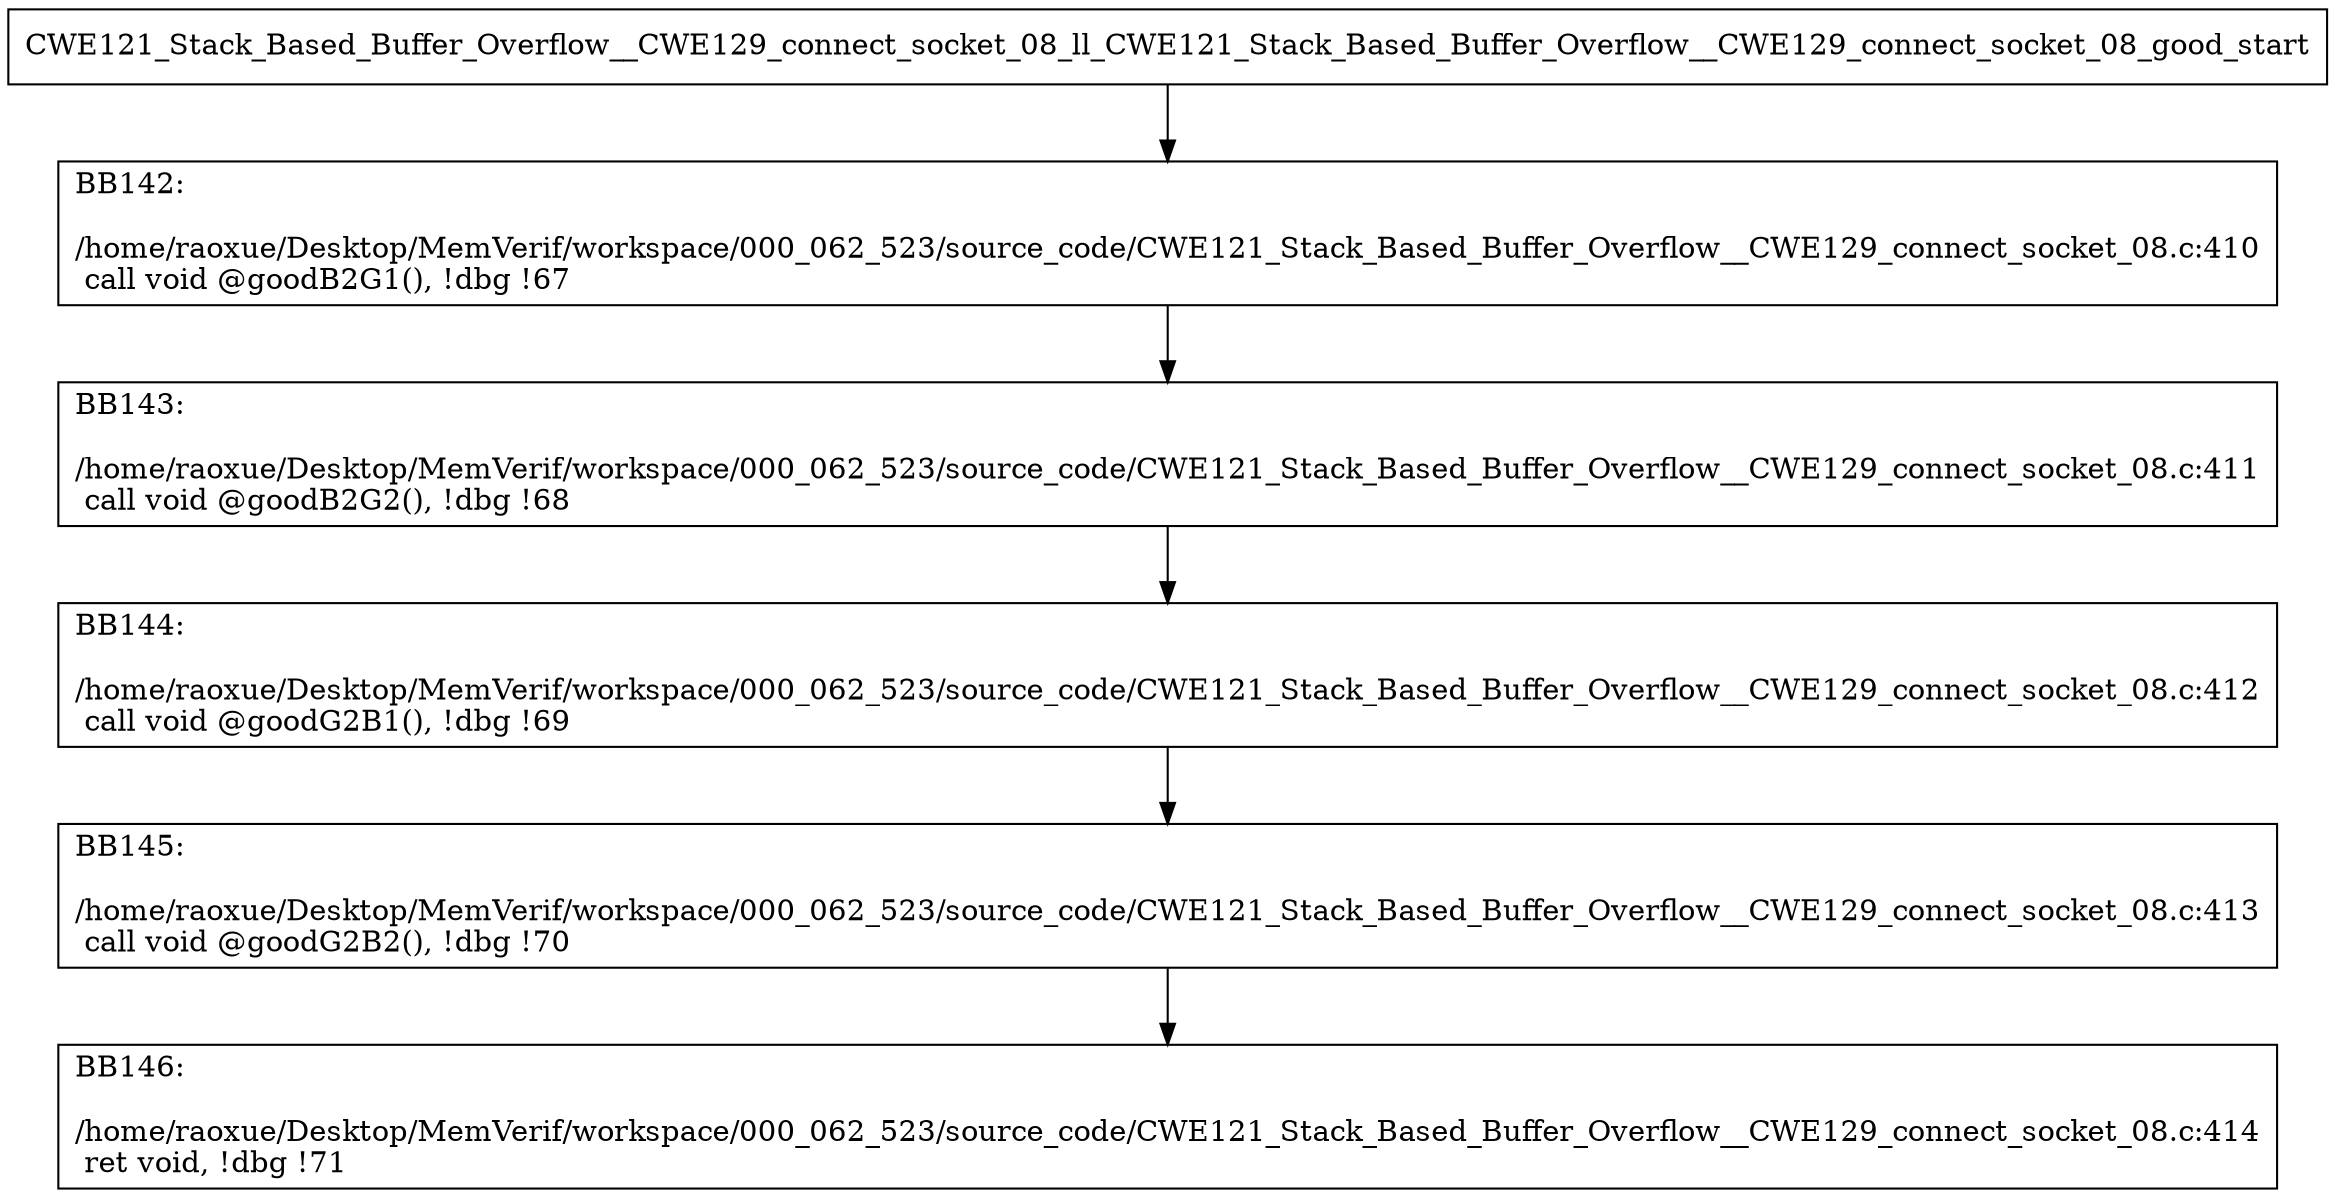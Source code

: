 digraph "CFG for'CWE121_Stack_Based_Buffer_Overflow__CWE129_connect_socket_08_ll_CWE121_Stack_Based_Buffer_Overflow__CWE129_connect_socket_08_good' function" {
	BBCWE121_Stack_Based_Buffer_Overflow__CWE129_connect_socket_08_ll_CWE121_Stack_Based_Buffer_Overflow__CWE129_connect_socket_08_good_start[shape=record,label="{CWE121_Stack_Based_Buffer_Overflow__CWE129_connect_socket_08_ll_CWE121_Stack_Based_Buffer_Overflow__CWE129_connect_socket_08_good_start}"];
	BBCWE121_Stack_Based_Buffer_Overflow__CWE129_connect_socket_08_ll_CWE121_Stack_Based_Buffer_Overflow__CWE129_connect_socket_08_good_start-> CWE121_Stack_Based_Buffer_Overflow__CWE129_connect_socket_08_ll_CWE121_Stack_Based_Buffer_Overflow__CWE129_connect_socket_08_goodBB142;
	CWE121_Stack_Based_Buffer_Overflow__CWE129_connect_socket_08_ll_CWE121_Stack_Based_Buffer_Overflow__CWE129_connect_socket_08_goodBB142 [shape=record, label="{BB142:\l\l/home/raoxue/Desktop/MemVerif/workspace/000_062_523/source_code/CWE121_Stack_Based_Buffer_Overflow__CWE129_connect_socket_08.c:410\l
  call void @goodB2G1(), !dbg !67\l
}"];
	CWE121_Stack_Based_Buffer_Overflow__CWE129_connect_socket_08_ll_CWE121_Stack_Based_Buffer_Overflow__CWE129_connect_socket_08_goodBB142-> CWE121_Stack_Based_Buffer_Overflow__CWE129_connect_socket_08_ll_CWE121_Stack_Based_Buffer_Overflow__CWE129_connect_socket_08_goodBB143;
	CWE121_Stack_Based_Buffer_Overflow__CWE129_connect_socket_08_ll_CWE121_Stack_Based_Buffer_Overflow__CWE129_connect_socket_08_goodBB143 [shape=record, label="{BB143:\l\l/home/raoxue/Desktop/MemVerif/workspace/000_062_523/source_code/CWE121_Stack_Based_Buffer_Overflow__CWE129_connect_socket_08.c:411\l
  call void @goodB2G2(), !dbg !68\l
}"];
	CWE121_Stack_Based_Buffer_Overflow__CWE129_connect_socket_08_ll_CWE121_Stack_Based_Buffer_Overflow__CWE129_connect_socket_08_goodBB143-> CWE121_Stack_Based_Buffer_Overflow__CWE129_connect_socket_08_ll_CWE121_Stack_Based_Buffer_Overflow__CWE129_connect_socket_08_goodBB144;
	CWE121_Stack_Based_Buffer_Overflow__CWE129_connect_socket_08_ll_CWE121_Stack_Based_Buffer_Overflow__CWE129_connect_socket_08_goodBB144 [shape=record, label="{BB144:\l\l/home/raoxue/Desktop/MemVerif/workspace/000_062_523/source_code/CWE121_Stack_Based_Buffer_Overflow__CWE129_connect_socket_08.c:412\l
  call void @goodG2B1(), !dbg !69\l
}"];
	CWE121_Stack_Based_Buffer_Overflow__CWE129_connect_socket_08_ll_CWE121_Stack_Based_Buffer_Overflow__CWE129_connect_socket_08_goodBB144-> CWE121_Stack_Based_Buffer_Overflow__CWE129_connect_socket_08_ll_CWE121_Stack_Based_Buffer_Overflow__CWE129_connect_socket_08_goodBB145;
	CWE121_Stack_Based_Buffer_Overflow__CWE129_connect_socket_08_ll_CWE121_Stack_Based_Buffer_Overflow__CWE129_connect_socket_08_goodBB145 [shape=record, label="{BB145:\l\l/home/raoxue/Desktop/MemVerif/workspace/000_062_523/source_code/CWE121_Stack_Based_Buffer_Overflow__CWE129_connect_socket_08.c:413\l
  call void @goodG2B2(), !dbg !70\l
}"];
	CWE121_Stack_Based_Buffer_Overflow__CWE129_connect_socket_08_ll_CWE121_Stack_Based_Buffer_Overflow__CWE129_connect_socket_08_goodBB145-> CWE121_Stack_Based_Buffer_Overflow__CWE129_connect_socket_08_ll_CWE121_Stack_Based_Buffer_Overflow__CWE129_connect_socket_08_goodBB146;
	CWE121_Stack_Based_Buffer_Overflow__CWE129_connect_socket_08_ll_CWE121_Stack_Based_Buffer_Overflow__CWE129_connect_socket_08_goodBB146 [shape=record, label="{BB146:\l\l/home/raoxue/Desktop/MemVerif/workspace/000_062_523/source_code/CWE121_Stack_Based_Buffer_Overflow__CWE129_connect_socket_08.c:414\l
  ret void, !dbg !71\l
}"];
}

